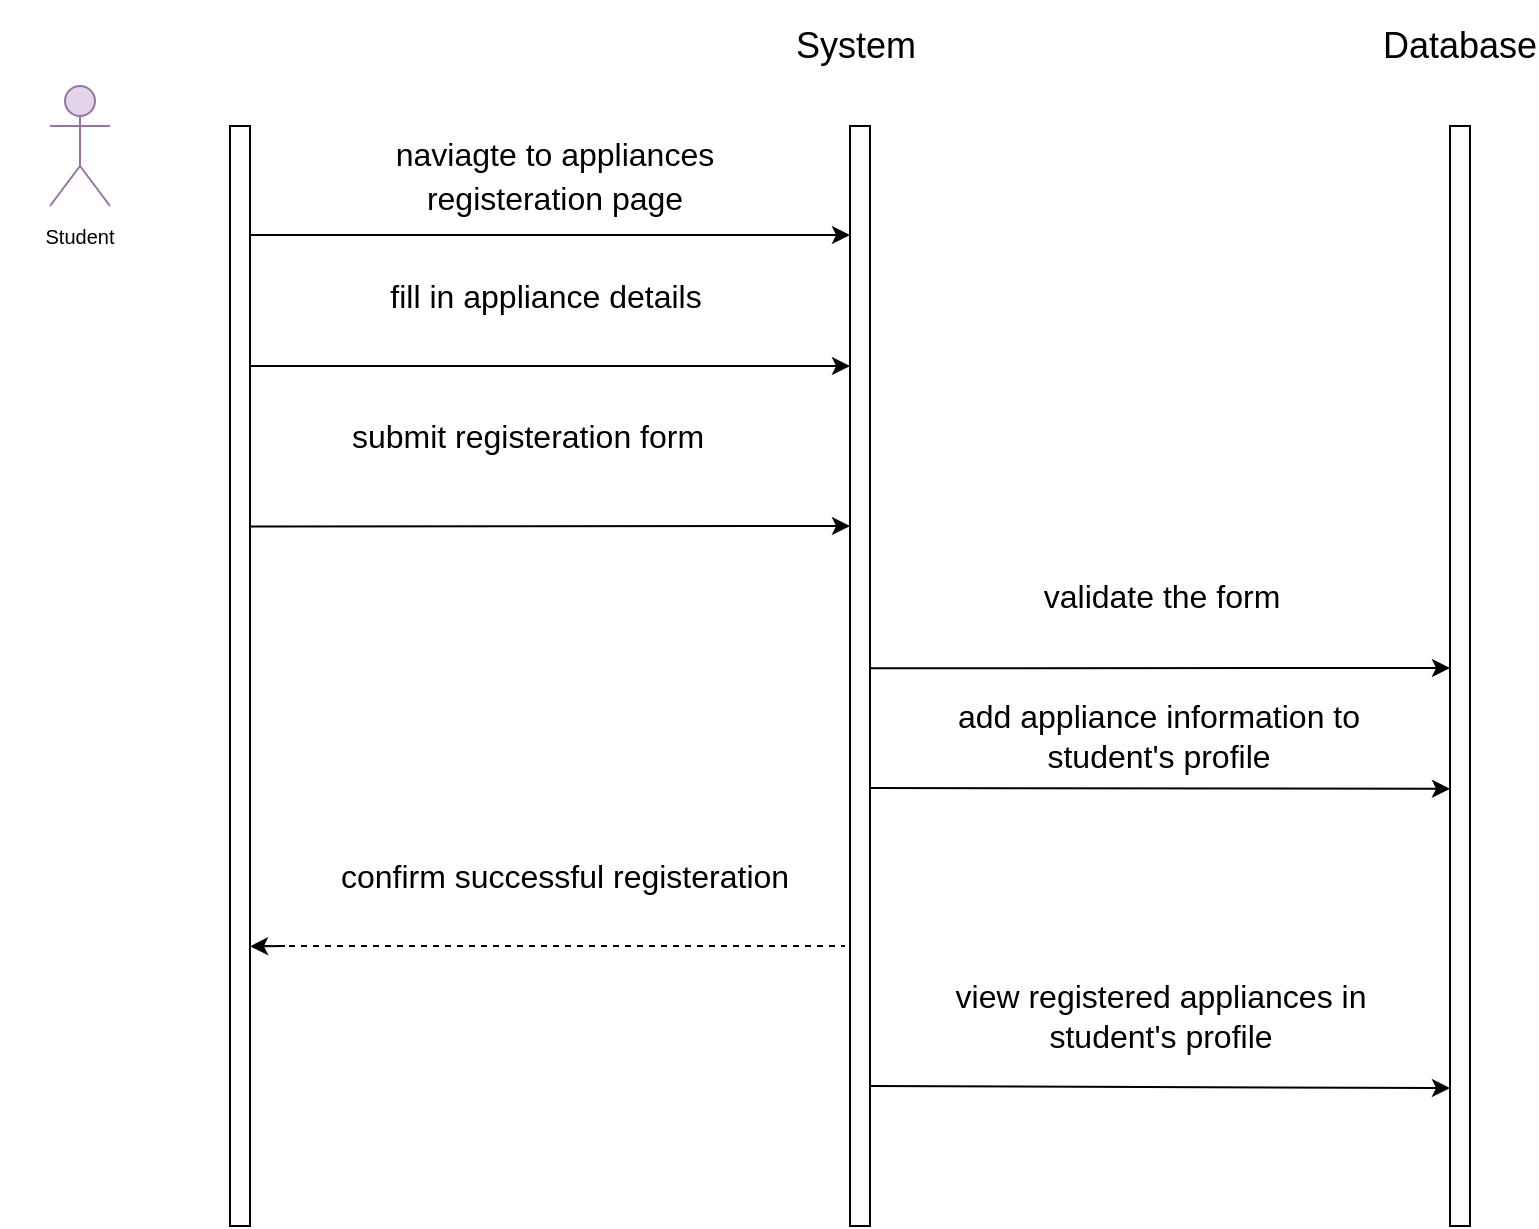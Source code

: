 <mxfile>
    <diagram id="uKKVD3CaeI5lDGekWNi3" name="Page-1">
        <mxGraphModel dx="576" dy="432" grid="1" gridSize="10" guides="1" tooltips="1" connect="1" arrows="0" fold="1" page="1" pageScale="1" pageWidth="850" pageHeight="1100" background="#ffffff" math="0" shadow="0">
            <root>
                <mxCell id="0"/>
                <mxCell id="1" parent="0"/>
                <mxCell id="2" value="" style="rounded=0;whiteSpace=wrap;html=1;" vertex="1" parent="1">
                    <mxGeometry x="130" y="80" width="10" height="550" as="geometry"/>
                </mxCell>
                <mxCell id="3" value="" style="shape=umlActor;verticalLabelPosition=bottom;verticalAlign=top;html=1;outlineConnect=0;fontSize=10;fillColor=#e1d5e7;strokeColor=#9673a6;" vertex="1" parent="1">
                    <mxGeometry x="40" y="60" width="30" height="60" as="geometry"/>
                </mxCell>
                <mxCell id="4" value="Student" style="text;html=1;strokeColor=none;fillColor=none;align=center;verticalAlign=middle;whiteSpace=wrap;rounded=0;fontSize=10;" vertex="1" parent="1">
                    <mxGeometry x="15" y="120" width="80" height="30" as="geometry"/>
                </mxCell>
                <mxCell id="5" value="" style="rounded=0;whiteSpace=wrap;html=1;" vertex="1" parent="1">
                    <mxGeometry x="440" y="80" width="10" height="550" as="geometry"/>
                </mxCell>
                <mxCell id="6" value="" style="rounded=0;whiteSpace=wrap;html=1;" vertex="1" parent="1">
                    <mxGeometry x="740" y="80" width="10" height="550" as="geometry"/>
                </mxCell>
                <mxCell id="7" value="&lt;font style=&quot;font-size: 18px;&quot;&gt;System&amp;nbsp;&lt;/font&gt;" style="text;html=1;strokeColor=none;fillColor=none;align=center;verticalAlign=middle;whiteSpace=wrap;rounded=0;fontSize=10;" vertex="1" parent="1">
                    <mxGeometry x="402.5" y="17.5" width="85" height="45" as="geometry"/>
                </mxCell>
                <mxCell id="8" value="Database" style="text;html=1;strokeColor=none;fillColor=none;align=center;verticalAlign=middle;whiteSpace=wrap;rounded=0;fontSize=18;" vertex="1" parent="1">
                    <mxGeometry x="715" y="25" width="60" height="30" as="geometry"/>
                </mxCell>
                <mxCell id="9" value="&lt;span style=&quot;font-size: 16px;&quot;&gt;naviagte to appliances registeration page&lt;/span&gt;" style="text;html=1;strokeColor=none;fillColor=none;align=center;verticalAlign=middle;whiteSpace=wrap;rounded=0;fontSize=18;" vertex="1" parent="1">
                    <mxGeometry x="186.25" y="90" width="212.5" height="30" as="geometry"/>
                </mxCell>
                <mxCell id="10" value="" style="endArrow=classic;html=1;fontSize=18;" edge="1" parent="1">
                    <mxGeometry width="50" height="50" relative="1" as="geometry">
                        <mxPoint x="140" y="200" as="sourcePoint"/>
                        <mxPoint x="440" y="200" as="targetPoint"/>
                    </mxGeometry>
                </mxCell>
                <mxCell id="11" value="&lt;span style=&quot;font-size: 16px;&quot;&gt;fill in appliance details&lt;/span&gt;" style="text;html=1;strokeColor=none;fillColor=none;align=center;verticalAlign=middle;whiteSpace=wrap;rounded=0;fontSize=18;" vertex="1" parent="1">
                    <mxGeometry x="182.5" y="150" width="210" height="30" as="geometry"/>
                </mxCell>
                <mxCell id="12" value="&lt;span style=&quot;font-size: 16px;&quot;&gt;submit registeration form&lt;/span&gt;" style="text;html=1;strokeColor=none;fillColor=none;align=center;verticalAlign=middle;whiteSpace=wrap;rounded=0;fontSize=18;" vertex="1" parent="1">
                    <mxGeometry x="171.25" y="220" width="216.25" height="30" as="geometry"/>
                </mxCell>
                <mxCell id="13" value="" style="endArrow=classic;html=1;fontSize=18;entryX=0.2;entryY=0.454;entryDx=0;entryDy=0;entryPerimeter=0;" edge="1" parent="1">
                    <mxGeometry width="50" height="50" relative="1" as="geometry">
                        <mxPoint x="450" y="411" as="sourcePoint"/>
                        <mxPoint x="740" y="411.42" as="targetPoint"/>
                    </mxGeometry>
                </mxCell>
                <mxCell id="14" value="add appliance information to student's profile" style="text;html=1;align=center;verticalAlign=middle;whiteSpace=wrap;rounded=0;fontSize=16;" vertex="1" parent="1">
                    <mxGeometry x="472.5" y="370" width="242.5" height="30" as="geometry"/>
                </mxCell>
                <mxCell id="15" value="view registered appliances in student's profile" style="text;html=1;strokeColor=none;fillColor=none;align=center;verticalAlign=middle;whiteSpace=wrap;rounded=0;fontSize=16;" vertex="1" parent="1">
                    <mxGeometry x="474.38" y="510" width="242.5" height="30" as="geometry"/>
                </mxCell>
                <mxCell id="17" value="&lt;span style=&quot;font-size: 16px;&quot;&gt;validate the form&lt;/span&gt;" style="text;html=1;strokeColor=none;fillColor=none;align=center;verticalAlign=middle;whiteSpace=wrap;rounded=0;fontSize=18;" vertex="1" parent="1">
                    <mxGeometry x="487.5" y="300" width="216.25" height="30" as="geometry"/>
                </mxCell>
                <mxCell id="18" value="" style="endArrow=none;dashed=1;html=1;fontSize=16;entryX=0;entryY=0.96;entryDx=0;entryDy=0;entryPerimeter=0;" edge="1" parent="1">
                    <mxGeometry width="50" height="50" relative="1" as="geometry">
                        <mxPoint x="147.5" y="490" as="sourcePoint"/>
                        <mxPoint x="437.5" y="490" as="targetPoint"/>
                    </mxGeometry>
                </mxCell>
                <mxCell id="19" value="" style="endArrow=classic;html=1;fontSize=18;entryX=0.2;entryY=0.454;entryDx=0;entryDy=0;entryPerimeter=0;" edge="1" parent="1">
                    <mxGeometry width="50" height="50" relative="1" as="geometry">
                        <mxPoint x="157.5" y="490" as="sourcePoint"/>
                        <mxPoint x="140.0" y="490.18" as="targetPoint"/>
                    </mxGeometry>
                </mxCell>
                <mxCell id="20" value="" style="endArrow=classic;html=1;fontSize=18;exitX=1;exitY=0.493;exitDx=0;exitDy=0;exitPerimeter=0;" edge="1" parent="1" source="5">
                    <mxGeometry width="50" height="50" relative="1" as="geometry">
                        <mxPoint x="460" y="350" as="sourcePoint"/>
                        <mxPoint x="740" y="351" as="targetPoint"/>
                    </mxGeometry>
                </mxCell>
                <mxCell id="21" value="" style="endArrow=classic;html=1;fontSize=18;" edge="1" parent="1">
                    <mxGeometry width="50" height="50" relative="1" as="geometry">
                        <mxPoint x="140" y="134.5" as="sourcePoint"/>
                        <mxPoint x="440" y="134.5" as="targetPoint"/>
                    </mxGeometry>
                </mxCell>
                <mxCell id="22" value="" style="endArrow=classic;html=1;fontSize=18;" edge="1" parent="1">
                    <mxGeometry width="50" height="50" relative="1" as="geometry">
                        <mxPoint x="450" y="560" as="sourcePoint"/>
                        <mxPoint x="740" y="561" as="targetPoint"/>
                    </mxGeometry>
                </mxCell>
                <mxCell id="23" value="confirm successful registeration" style="text;html=1;align=center;verticalAlign=middle;whiteSpace=wrap;rounded=0;fontSize=16;" vertex="1" parent="1">
                    <mxGeometry x="176.25" y="440" width="242.5" height="30" as="geometry"/>
                </mxCell>
                <mxCell id="24" value="" style="endArrow=classic;html=1;fontSize=18;exitX=1;exitY=0.364;exitDx=0;exitDy=0;exitPerimeter=0;" edge="1" parent="1" source="2">
                    <mxGeometry width="50" height="50" relative="1" as="geometry">
                        <mxPoint x="150" y="280" as="sourcePoint"/>
                        <mxPoint x="440" y="280" as="targetPoint"/>
                    </mxGeometry>
                </mxCell>
            </root>
        </mxGraphModel>
    </diagram>
</mxfile>